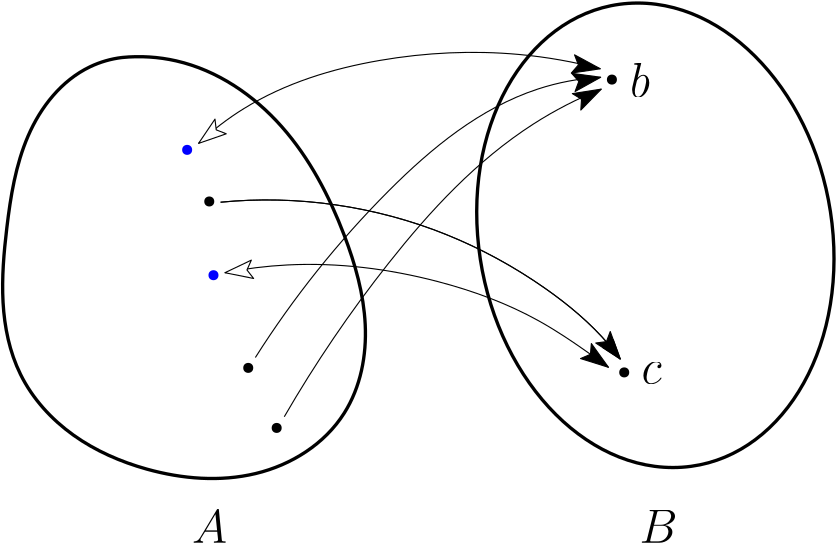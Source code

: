 <?xml version="1.0"?>
<!DOCTYPE ipe SYSTEM "ipe.dtd">
<ipe version="70218" creator="Ipe 7.2.23">
<info created="D:20210223185252" modified="D:20210223190836"/>
<ipestyle name="basic">
<symbol name="arrow/arc(spx)">
<path stroke="sym-stroke" fill="sym-stroke" pen="sym-pen">
0 0 m
-1 0.333 l
-1 -0.333 l
h
</path>
</symbol>
<symbol name="arrow/farc(spx)">
<path stroke="sym-stroke" fill="white" pen="sym-pen">
0 0 m
-1 0.333 l
-1 -0.333 l
h
</path>
</symbol>
<symbol name="arrow/ptarc(spx)">
<path stroke="sym-stroke" fill="sym-stroke" pen="sym-pen">
0 0 m
-1 0.333 l
-0.8 0 l
-1 -0.333 l
h
</path>
</symbol>
<symbol name="arrow/fptarc(spx)">
<path stroke="sym-stroke" fill="white" pen="sym-pen">
0 0 m
-1 0.333 l
-0.8 0 l
-1 -0.333 l
h
</path>
</symbol>
<symbol name="mark/circle(sx)" transformations="translations">
<path fill="sym-stroke">
0.6 0 0 0.6 0 0 e
0.4 0 0 0.4 0 0 e
</path>
</symbol>
<symbol name="mark/disk(sx)" transformations="translations">
<path fill="sym-stroke">
0.6 0 0 0.6 0 0 e
</path>
</symbol>
<symbol name="mark/fdisk(sfx)" transformations="translations">
<group>
<path fill="sym-fill">
0.5 0 0 0.5 0 0 e
</path>
<path fill="sym-stroke" fillrule="eofill">
0.6 0 0 0.6 0 0 e
0.4 0 0 0.4 0 0 e
</path>
</group>
</symbol>
<symbol name="mark/box(sx)" transformations="translations">
<path fill="sym-stroke" fillrule="eofill">
-0.6 -0.6 m
0.6 -0.6 l
0.6 0.6 l
-0.6 0.6 l
h
-0.4 -0.4 m
0.4 -0.4 l
0.4 0.4 l
-0.4 0.4 l
h
</path>
</symbol>
<symbol name="mark/square(sx)" transformations="translations">
<path fill="sym-stroke">
-0.6 -0.6 m
0.6 -0.6 l
0.6 0.6 l
-0.6 0.6 l
h
</path>
</symbol>
<symbol name="mark/fsquare(sfx)" transformations="translations">
<group>
<path fill="sym-fill">
-0.5 -0.5 m
0.5 -0.5 l
0.5 0.5 l
-0.5 0.5 l
h
</path>
<path fill="sym-stroke" fillrule="eofill">
-0.6 -0.6 m
0.6 -0.6 l
0.6 0.6 l
-0.6 0.6 l
h
-0.4 -0.4 m
0.4 -0.4 l
0.4 0.4 l
-0.4 0.4 l
h
</path>
</group>
</symbol>
<symbol name="mark/cross(sx)" transformations="translations">
<group>
<path fill="sym-stroke">
-0.43 -0.57 m
0.57 0.43 l
0.43 0.57 l
-0.57 -0.43 l
h
</path>
<path fill="sym-stroke">
-0.43 0.57 m
0.57 -0.43 l
0.43 -0.57 l
-0.57 0.43 l
h
</path>
</group>
</symbol>
<symbol name="arrow/fnormal(spx)">
<path stroke="sym-stroke" fill="white" pen="sym-pen">
0 0 m
-1 0.333 l
-1 -0.333 l
h
</path>
</symbol>
<symbol name="arrow/pointed(spx)">
<path stroke="sym-stroke" fill="sym-stroke" pen="sym-pen">
0 0 m
-1 0.333 l
-0.8 0 l
-1 -0.333 l
h
</path>
</symbol>
<symbol name="arrow/fpointed(spx)">
<path stroke="sym-stroke" fill="white" pen="sym-pen">
0 0 m
-1 0.333 l
-0.8 0 l
-1 -0.333 l
h
</path>
</symbol>
<symbol name="arrow/linear(spx)">
<path stroke="sym-stroke" pen="sym-pen">
-1 0.333 m
0 0 l
-1 -0.333 l
</path>
</symbol>
<symbol name="arrow/fdouble(spx)">
<path stroke="sym-stroke" fill="white" pen="sym-pen">
0 0 m
-1 0.333 l
-1 -0.333 l
h
-1 0 m
-2 0.333 l
-2 -0.333 l
h
</path>
</symbol>
<symbol name="arrow/double(spx)">
<path stroke="sym-stroke" fill="sym-stroke" pen="sym-pen">
0 0 m
-1 0.333 l
-1 -0.333 l
h
-1 0 m
-2 0.333 l
-2 -0.333 l
h
</path>
</symbol>
<symbol name="arrow/mid-normal(spx)">
<path stroke="sym-stroke" fill="sym-stroke" pen="sym-pen">
0.5 0 m
-0.5 0.333 l
-0.5 -0.333 l
h
</path>
</symbol>
<symbol name="arrow/mid-fnormal(spx)">
<path stroke="sym-stroke" fill="white" pen="sym-pen">
0.5 0 m
-0.5 0.333 l
-0.5 -0.333 l
h
</path>
</symbol>
<symbol name="arrow/mid-pointed(spx)">
<path stroke="sym-stroke" fill="sym-stroke" pen="sym-pen">
0.5 0 m
-0.5 0.333 l
-0.3 0 l
-0.5 -0.333 l
h
</path>
</symbol>
<symbol name="arrow/mid-fpointed(spx)">
<path stroke="sym-stroke" fill="white" pen="sym-pen">
0.5 0 m
-0.5 0.333 l
-0.3 0 l
-0.5 -0.333 l
h
</path>
</symbol>
<symbol name="arrow/mid-double(spx)">
<path stroke="sym-stroke" fill="sym-stroke" pen="sym-pen">
1 0 m
0 0.333 l
0 -0.333 l
h
0 0 m
-1 0.333 l
-1 -0.333 l
h
</path>
</symbol>
<symbol name="arrow/mid-fdouble(spx)">
<path stroke="sym-stroke" fill="white" pen="sym-pen">
1 0 m
0 0.333 l
0 -0.333 l
h
0 0 m
-1 0.333 l
-1 -0.333 l
h
</path>
</symbol>
<anglesize name="22.5 deg" value="22.5"/>
<anglesize name="30 deg" value="30"/>
<anglesize name="45 deg" value="45"/>
<anglesize name="60 deg" value="60"/>
<anglesize name="90 deg" value="90"/>
<arrowsize name="large" value="10"/>
<arrowsize name="small" value="5"/>
<arrowsize name="tiny" value="3"/>
<color name="blue" value="0 0 1"/>
<color name="brown" value="0.647 0.165 0.165"/>
<color name="darkblue" value="0 0 0.545"/>
<color name="darkcyan" value="0 0.545 0.545"/>
<color name="darkgray" value="0.663"/>
<color name="darkgreen" value="0 0.392 0"/>
<color name="darkmagenta" value="0.545 0 0.545"/>
<color name="darkorange" value="1 0.549 0"/>
<color name="darkred" value="0.545 0 0"/>
<color name="gold" value="1 0.843 0"/>
<color name="gray" value="0.745"/>
<color name="green" value="0 1 0"/>
<color name="lightblue" value="0.678 0.847 0.902"/>
<color name="lightcyan" value="0.878 1 1"/>
<color name="lightgray" value="0.827"/>
<color name="lightgreen" value="0.565 0.933 0.565"/>
<color name="lightyellow" value="1 1 0.878"/>
<color name="navy" value="0 0 0.502"/>
<color name="orange" value="1 0.647 0"/>
<color name="pink" value="1 0.753 0.796"/>
<color name="purple" value="0.627 0.125 0.941"/>
<color name="red" value="1 0 0"/>
<color name="seagreen" value="0.18 0.545 0.341"/>
<color name="turquoise" value="0.251 0.878 0.816"/>
<color name="violet" value="0.933 0.51 0.933"/>
<color name="yellow" value="1 1 0"/>
<dashstyle name="dash dot dotted" value="[4 2 1 2 1 2] 0"/>
<dashstyle name="dash dotted" value="[4 2 1 2] 0"/>
<dashstyle name="dashed" value="[4] 0"/>
<dashstyle name="dotted" value="[1 3] 0"/>
<gridsize name="10 pts (~3.5 mm)" value="10"/>
<gridsize name="14 pts (~5 mm)" value="14"/>
<gridsize name="16 pts (~6 mm)" value="16"/>
<gridsize name="20 pts (~7 mm)" value="20"/>
<gridsize name="28 pts (~10 mm)" value="28"/>
<gridsize name="32 pts (~12 mm)" value="32"/>
<gridsize name="4 pts" value="4"/>
<gridsize name="56 pts (~20 mm)" value="56"/>
<gridsize name="8 pts (~3 mm)" value="8"/>
<opacity name="10%" value="0.1"/>
<opacity name="30%" value="0.3"/>
<opacity name="50%" value="0.5"/>
<opacity name="75%" value="0.75"/>
<pen name="fat" value="1.2"/>
<pen name="heavier" value="0.8"/>
<pen name="ultrafat" value="2"/>
<symbolsize name="large" value="5"/>
<symbolsize name="small" value="2"/>
<symbolsize name="tiny" value="1.1"/>
<textsize name="Huge" value="\Huge"/>
<textsize name="LARGE" value="\LARGE"/>
<textsize name="Large" value="\Large"/>
<textsize name="footnote" value="\footnotesize"/>
<textsize name="huge" value="\huge"/>
<textsize name="large" value="\large"/>
<textsize name="small" value="\small"/>
<textsize name="tiny" value="\tiny"/>
<textstyle name="center" begin="\begin{center}" end="\end{center}"/>
<textstyle name="item" begin="\begin{itemize}\item{}" end="\end{itemize}"/>
<textstyle name="itemize" begin="\begin{itemize}" end="\end{itemize}"/>
<tiling name="falling" angle="-60" step="4" width="1"/>
<tiling name="rising" angle="30" step="4" width="1"/>
</ipestyle>
<page>
<layer name="alpha"/>
<view layers="alpha" active="alpha"/>
<path layer="alpha" stroke="black" pen="fat">
128 640 m
124.012 639.526
120.103 638.393
116.481 636.659
106.219 631.747
98.7134 622.218
94.1997 611.775
89.6861 601.332
87.8712 589.942
86.5258 578.645
85.4674 569.757
84.6737 560.798
85.1709 551.861
85.6681 542.923
87.4945 533.967
91.4551 525.94
95.7765 517.181
102.557 509.744
110.505 504.068
118.453 498.392
127.547 494.434
136.956 491.814
149.672 488.274
163.262 487.155
176.099 490.23
188.936 493.305
200.949 500.841
208 512
213.913 521.358
216.082 532.75
215.553 543.807
215.025 554.863
211.94 565.656
208 576
202.611 590.149
195.49 603.81
185.452 615.145
175.415 626.481
162.281 635.407
147.521 638.782
141.137 640.242
134.515 640.655 *
116.481 636.659
86.5258 578.645
91.4551 525.94
136.956 491.814
208 512
208 576
147.521 638.782
128 640 L
</path>
<path stroke="black" pen="fat">
64 0 -6.325 83.6058 320 576 e
</path>
<text matrix="1 0 0 1 25.1865 33.3587" transformations="translations" pos="128 432" stroke="black" type="label" width="12.636" height="11.764" depth="0" valign="baseline" size="LARGE">$A$</text>
<text matrix="1 0 0 1 -5.72496 33.3587" transformations="translations" pos="320 432" stroke="black" type="label" width="13.675" height="11.764" depth="0" valign="baseline" size="LARGE">$B$</text>
<use name="mark/disk(sx)" pos="151.444 606.754" size="normal" stroke="blue"/>
<use name="mark/disk(sx)" pos="159.407 588.174" size="normal" stroke="black"/>
<use name="mark/disk(sx)" pos="160.923 561.632" size="normal" stroke="blue"/>
<use name="mark/disk(sx)" pos="173.436 528.265" size="normal" stroke="black"/>
<use name="mark/disk(sx)" pos="183.674 506.652" size="normal" stroke="black"/>
<use name="mark/disk(sx)" pos="304.358 632.054" size="normal" stroke="black"/>
<use name="mark/disk(sx)" pos="308.791 526.638" size="normal" stroke="black"/>
<text matrix="1 0 0 1 -1.16746 -6.12916" transformations="translations" pos="312 632" stroke="black" type="label" width="12.364" height="11.955" depth="0" valign="baseline" size="LARGE">$b$
</text>
<text matrix="1 0 0 1 -4.9617 -5.25356" transformations="translations" pos="320 528" stroke="black" type="label" width="7.255" height="7.412" depth="0" valign="baseline" size="LARGE">$c$</text>
<path stroke="black" arrow="pointed/large">
176 532 m
189.739 553.677
205.867 573.838
224 592
239.437 607.462
256.871 621.787
277.622 628.623
284.953 631.038
292.605 632.478 *
224 592
277.622 628.623
300.313 632.892 L
</path>
<path stroke="black" arrow="pointed/large">
186.41 510.677 m
197.589 529.989
210.163 548.494
224 566
238.981 584.952
255.68 602.935
276 616
283.749 620.982
291.979 625.216 *
224 566
276 616
300.538 628.623 L
</path>
<path stroke="black" arrow="pointed/normal">
163.478 587.909 m
190.999 590.615
219.158 586.57
244.805 576.227
257.325 571.177
269.244 564.653
280.301 556.906
288.666 551.045
296.577 544.448
303.216 536.687
304.663 534.995
306.048 533.25 *
244.805 576.227
280.301 556.906
303.216 536.687
307.367 531.456 L
</path>
<path stroke="black" arrow="pointed/large" rarrow="fpointed/large">
165.04 562.526 m
172.457 564.002
179.982 564.938
187.535 565.322
205.752 566.248
224.067 563.955
241.711 559.332
254.336 556.023
266.693 551.504
278.096 545.155
284.409 541.641
290.403 537.582
296.296 533.401
298.585 531.777
300.86 530.134 *
187.535 565.322
241.711 559.332
278.096 545.155
296.296 533.401
303.121 528.472 L
</path>
<path stroke="black" arrow="fpointed/large" rarrow="pointed/large">
300.179 635.948 m
290.624 638.461
280.86 640.182
271.022 641.089
254.302 642.629
237.386 641.807
220.839 638.959
203.682 636.005
186.717 630.789
171.906 621.639
166.053 618.022
160.567 613.81 *
271.022 641.089
220.839 638.959
171.906 621.639
155.562 609.089 L
</path>
<path stroke="black" arrow="pointed/large">
163.478 587.909 m
190.999 590.615
219.158 586.57
244.805 576.227
257.325 571.177
269.244 564.653
280.301 556.906
288.666 551.045
296.577 544.448
303.216 536.687
304.663 534.995
306.048 533.25 *
244.805 576.227
280.301 556.906
303.216 536.687
307.367 531.456 L
</path>
</page>
</ipe>
